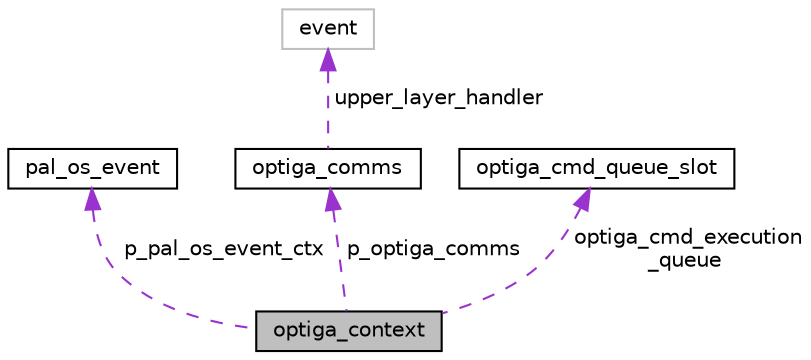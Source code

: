 digraph "optiga_context"
{
 // LATEX_PDF_SIZE
  edge [fontname="Helvetica",fontsize="10",labelfontname="Helvetica",labelfontsize="10"];
  node [fontname="Helvetica",fontsize="10",shape=record];
  Node1 [label="optiga_context",height=0.2,width=0.4,color="black", fillcolor="grey75", style="filled", fontcolor="black",tooltip="OPTIGA Context which holds the communication buffer, comms instance and other required...."];
  Node2 -> Node1 [dir="back",color="darkorchid3",fontsize="10",style="dashed",label=" p_pal_os_event_ctx" ,fontname="Helvetica"];
  Node2 [label="pal_os_event",height=0.2,width=0.4,color="black", fillcolor="white", style="filled",URL="$d1/df5/structpal__os__event.html",tooltip="PAL os event structure."];
  Node3 -> Node1 [dir="back",color="darkorchid3",fontsize="10",style="dashed",label=" p_optiga_comms" ,fontname="Helvetica"];
  Node3 [label="optiga_comms",height=0.2,width=0.4,color="black", fillcolor="white", style="filled",URL="$de/dc7/structoptiga__comms.html",tooltip="Optiga comms structure."];
  Node4 -> Node3 [dir="back",color="darkorchid3",fontsize="10",style="dashed",label=" upper_layer_handler" ,fontname="Helvetica"];
  Node4 [label="event",height=0.2,width=0.4,color="grey75", fillcolor="white", style="filled",tooltip=" "];
  Node5 -> Node1 [dir="back",color="darkorchid3",fontsize="10",style="dashed",label=" optiga_cmd_execution\l_queue" ,fontname="Helvetica"];
  Node5 [label="optiga_cmd_queue_slot",height=0.2,width=0.4,color="black", fillcolor="white", style="filled",URL="$dc/d84/structoptiga__cmd__queue__slot.html",tooltip="The structure represents the slot in the execution queue."];
}
